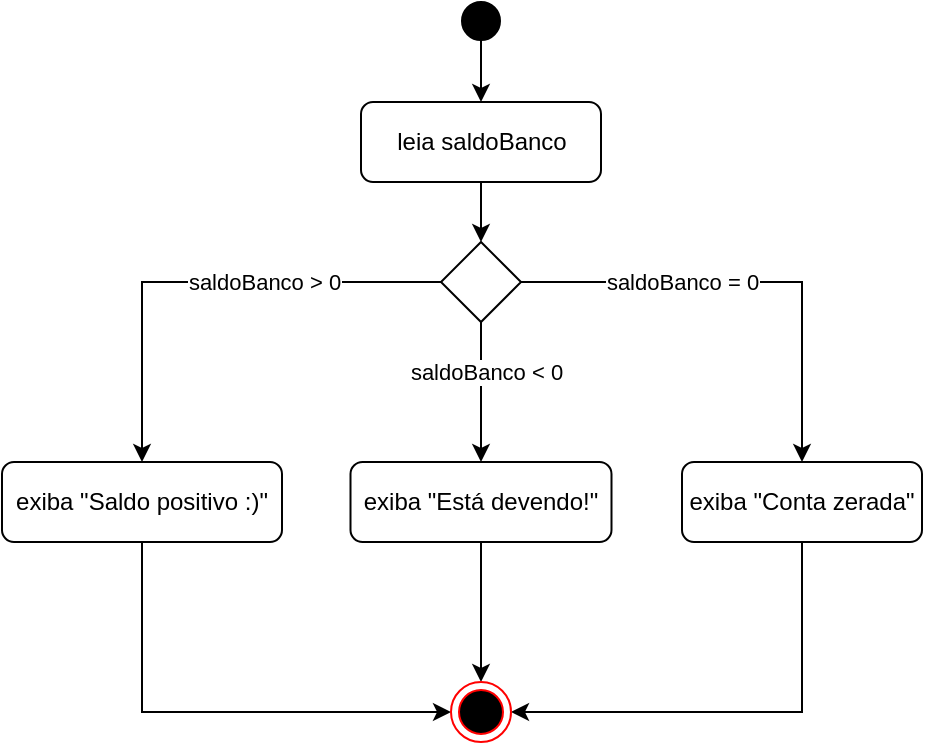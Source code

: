 <mxfile version="17.2.4" type="device"><diagram id="2wc7cgNk-2E3t5a2Ywme" name="Page-1"><mxGraphModel dx="868" dy="450" grid="1" gridSize="10" guides="1" tooltips="1" connect="1" arrows="1" fold="1" page="1" pageScale="1" pageWidth="827" pageHeight="1169" math="0" shadow="0"><root><mxCell id="0"/><mxCell id="1" parent="0"/><mxCell id="l278M6V_x7_f1iSzPwe--3" style="edgeStyle=orthogonalEdgeStyle;rounded=0;orthogonalLoop=1;jettySize=auto;html=1;exitX=0.5;exitY=1;exitDx=0;exitDy=0;entryX=0.5;entryY=0;entryDx=0;entryDy=0;" edge="1" parent="1" source="l278M6V_x7_f1iSzPwe--1" target="l278M6V_x7_f1iSzPwe--2"><mxGeometry relative="1" as="geometry"/></mxCell><mxCell id="l278M6V_x7_f1iSzPwe--1" value="" style="ellipse;whiteSpace=wrap;html=1;aspect=fixed;fillColor=#000000;" vertex="1" parent="1"><mxGeometry x="410" y="20" width="19" height="19" as="geometry"/></mxCell><mxCell id="l278M6V_x7_f1iSzPwe--5" style="edgeStyle=orthogonalEdgeStyle;rounded=0;orthogonalLoop=1;jettySize=auto;html=1;exitX=0.5;exitY=1;exitDx=0;exitDy=0;entryX=0.5;entryY=0;entryDx=0;entryDy=0;" edge="1" parent="1" source="l278M6V_x7_f1iSzPwe--2" target="l278M6V_x7_f1iSzPwe--4"><mxGeometry relative="1" as="geometry"/></mxCell><mxCell id="l278M6V_x7_f1iSzPwe--2" value="leia saldoBanco" style="rounded=1;whiteSpace=wrap;html=1;fillColor=none;" vertex="1" parent="1"><mxGeometry x="359.5" y="70" width="120" height="40" as="geometry"/></mxCell><mxCell id="l278M6V_x7_f1iSzPwe--9" style="edgeStyle=orthogonalEdgeStyle;rounded=0;orthogonalLoop=1;jettySize=auto;html=1;exitX=1;exitY=0.5;exitDx=0;exitDy=0;entryX=0.5;entryY=0;entryDx=0;entryDy=0;" edge="1" parent="1" source="l278M6V_x7_f1iSzPwe--4" target="l278M6V_x7_f1iSzPwe--7"><mxGeometry relative="1" as="geometry"/></mxCell><mxCell id="l278M6V_x7_f1iSzPwe--12" value="saldoBanco = 0" style="edgeLabel;html=1;align=center;verticalAlign=middle;resizable=0;points=[];" vertex="1" connectable="0" parent="l278M6V_x7_f1iSzPwe--9"><mxGeometry x="-0.301" relative="1" as="geometry"><mxPoint as="offset"/></mxGeometry></mxCell><mxCell id="l278M6V_x7_f1iSzPwe--10" style="edgeStyle=orthogonalEdgeStyle;rounded=0;orthogonalLoop=1;jettySize=auto;html=1;exitX=0.5;exitY=1;exitDx=0;exitDy=0;entryX=0.5;entryY=0;entryDx=0;entryDy=0;" edge="1" parent="1" source="l278M6V_x7_f1iSzPwe--4" target="l278M6V_x7_f1iSzPwe--6"><mxGeometry relative="1" as="geometry"><Array as="points"><mxPoint x="420" y="190"/><mxPoint x="420" y="190"/></Array></mxGeometry></mxCell><mxCell id="l278M6V_x7_f1iSzPwe--14" value="saldoBanco &amp;lt; 0" style="edgeLabel;html=1;align=center;verticalAlign=middle;resizable=0;points=[];" vertex="1" connectable="0" parent="l278M6V_x7_f1iSzPwe--10"><mxGeometry x="-0.289" y="2" relative="1" as="geometry"><mxPoint as="offset"/></mxGeometry></mxCell><mxCell id="l278M6V_x7_f1iSzPwe--11" style="edgeStyle=orthogonalEdgeStyle;rounded=0;orthogonalLoop=1;jettySize=auto;html=1;exitX=0;exitY=0.5;exitDx=0;exitDy=0;entryX=0.5;entryY=0;entryDx=0;entryDy=0;" edge="1" parent="1" source="l278M6V_x7_f1iSzPwe--4" target="l278M6V_x7_f1iSzPwe--8"><mxGeometry relative="1" as="geometry"/></mxCell><mxCell id="l278M6V_x7_f1iSzPwe--13" value="saldoBanco &amp;gt; 0" style="edgeLabel;html=1;align=center;verticalAlign=middle;resizable=0;points=[];" vertex="1" connectable="0" parent="l278M6V_x7_f1iSzPwe--11"><mxGeometry x="0.04" y="3" relative="1" as="geometry"><mxPoint x="36" y="-3" as="offset"/></mxGeometry></mxCell><mxCell id="l278M6V_x7_f1iSzPwe--4" value="" style="rhombus;whiteSpace=wrap;html=1;fillColor=none;" vertex="1" parent="1"><mxGeometry x="399.5" y="140" width="40" height="40" as="geometry"/></mxCell><mxCell id="l278M6V_x7_f1iSzPwe--17" style="edgeStyle=orthogonalEdgeStyle;rounded=0;orthogonalLoop=1;jettySize=auto;html=1;exitX=0.5;exitY=1;exitDx=0;exitDy=0;entryX=0.5;entryY=0;entryDx=0;entryDy=0;" edge="1" parent="1" source="l278M6V_x7_f1iSzPwe--6" target="l278M6V_x7_f1iSzPwe--15"><mxGeometry relative="1" as="geometry"/></mxCell><mxCell id="l278M6V_x7_f1iSzPwe--6" value="exiba &quot;Está devendo!&quot;" style="rounded=1;whiteSpace=wrap;html=1;fillColor=none;" vertex="1" parent="1"><mxGeometry x="354.25" y="250" width="130.5" height="40" as="geometry"/></mxCell><mxCell id="l278M6V_x7_f1iSzPwe--18" style="edgeStyle=orthogonalEdgeStyle;rounded=0;orthogonalLoop=1;jettySize=auto;html=1;exitX=0.5;exitY=1;exitDx=0;exitDy=0;entryX=1;entryY=0.5;entryDx=0;entryDy=0;" edge="1" parent="1" source="l278M6V_x7_f1iSzPwe--7" target="l278M6V_x7_f1iSzPwe--15"><mxGeometry relative="1" as="geometry"/></mxCell><mxCell id="l278M6V_x7_f1iSzPwe--7" value="exiba &quot;Conta zerada&quot;" style="rounded=1;whiteSpace=wrap;html=1;fillColor=none;" vertex="1" parent="1"><mxGeometry x="520" y="250" width="120" height="40" as="geometry"/></mxCell><mxCell id="l278M6V_x7_f1iSzPwe--16" style="edgeStyle=orthogonalEdgeStyle;rounded=0;orthogonalLoop=1;jettySize=auto;html=1;exitX=0.5;exitY=1;exitDx=0;exitDy=0;entryX=0;entryY=0.5;entryDx=0;entryDy=0;" edge="1" parent="1" source="l278M6V_x7_f1iSzPwe--8" target="l278M6V_x7_f1iSzPwe--15"><mxGeometry relative="1" as="geometry"/></mxCell><mxCell id="l278M6V_x7_f1iSzPwe--8" value="exiba &quot;Saldo positivo :)&quot;" style="rounded=1;whiteSpace=wrap;html=1;fillColor=none;" vertex="1" parent="1"><mxGeometry x="180" y="250" width="140" height="40" as="geometry"/></mxCell><mxCell id="l278M6V_x7_f1iSzPwe--15" value="" style="ellipse;html=1;shape=endState;fillColor=#000000;strokeColor=#ff0000;" vertex="1" parent="1"><mxGeometry x="404.5" y="360" width="30" height="30" as="geometry"/></mxCell></root></mxGraphModel></diagram></mxfile>